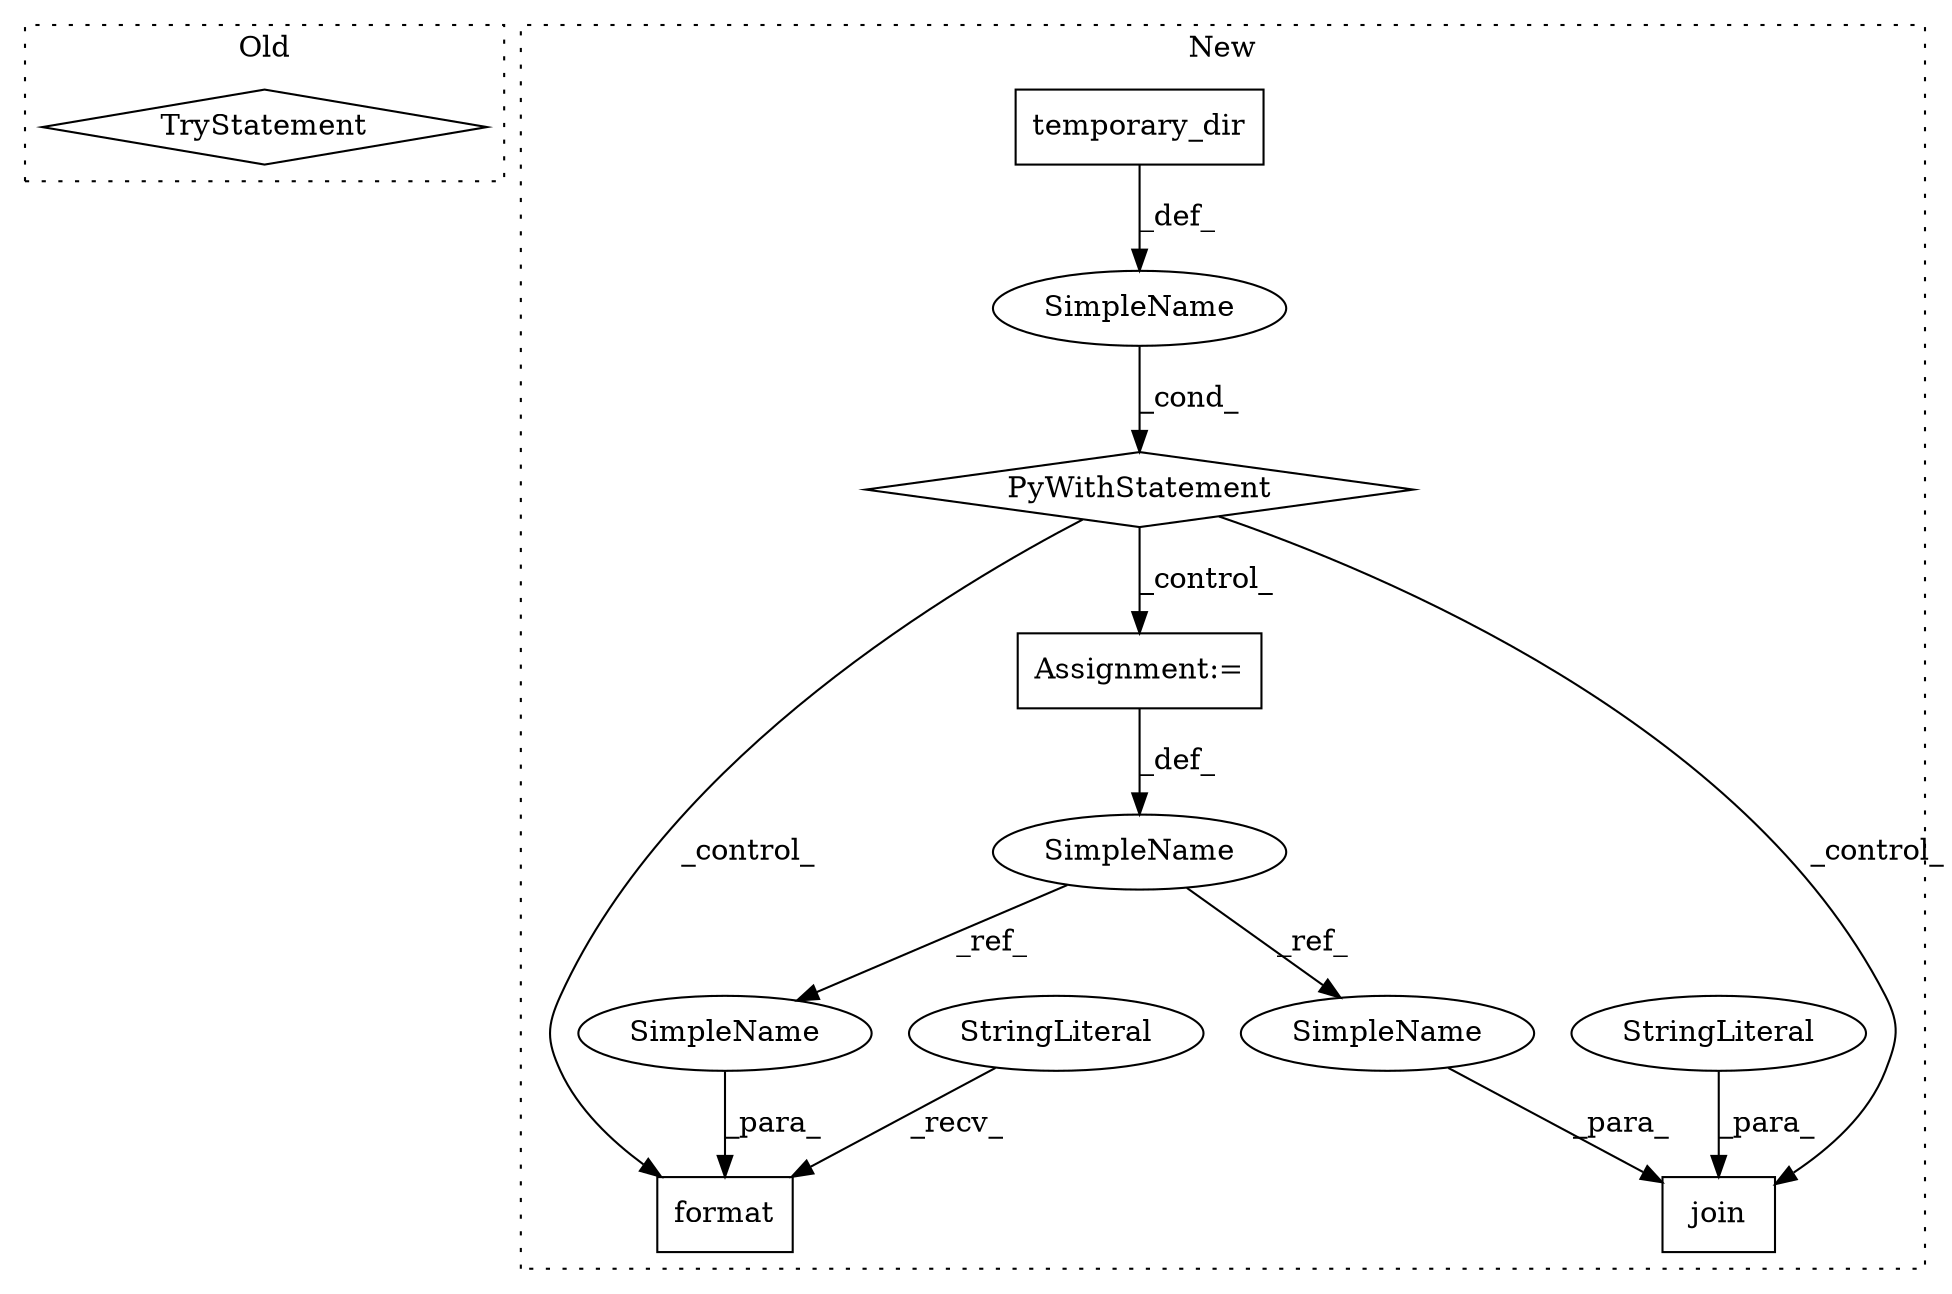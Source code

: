 digraph G {
subgraph cluster0 {
1 [label="TryStatement" a="54" s="4212" l="4" shape="diamond"];
label = "Old";
style="dotted";
}
subgraph cluster1 {
2 [label="temporary_dir" a="32" s="4588" l="15" shape="box"];
3 [label="PyWithStatement" a="104" s="4578,4603" l="10,2" shape="diamond"];
4 [label="SimpleName" a="42" s="" l="" shape="ellipse"];
5 [label="Assignment:=" a="7" s="4617" l="7" shape="box"];
6 [label="join" a="32" s="4645,4685" l="5,1" shape="box"];
7 [label="StringLiteral" a="45" s="4658" l="27" shape="ellipse"];
8 [label="SimpleName" a="42" s="4617" l="7" shape="ellipse"];
9 [label="format" a="32" s="4799,4813" l="7,1" shape="box"];
10 [label="StringLiteral" a="45" s="4778" l="20" shape="ellipse"];
11 [label="SimpleName" a="42" s="4806" l="7" shape="ellipse"];
12 [label="SimpleName" a="42" s="4650" l="7" shape="ellipse"];
label = "New";
style="dotted";
}
2 -> 4 [label="_def_"];
3 -> 9 [label="_control_"];
3 -> 6 [label="_control_"];
3 -> 5 [label="_control_"];
4 -> 3 [label="_cond_"];
5 -> 8 [label="_def_"];
7 -> 6 [label="_para_"];
8 -> 11 [label="_ref_"];
8 -> 12 [label="_ref_"];
10 -> 9 [label="_recv_"];
11 -> 9 [label="_para_"];
12 -> 6 [label="_para_"];
}